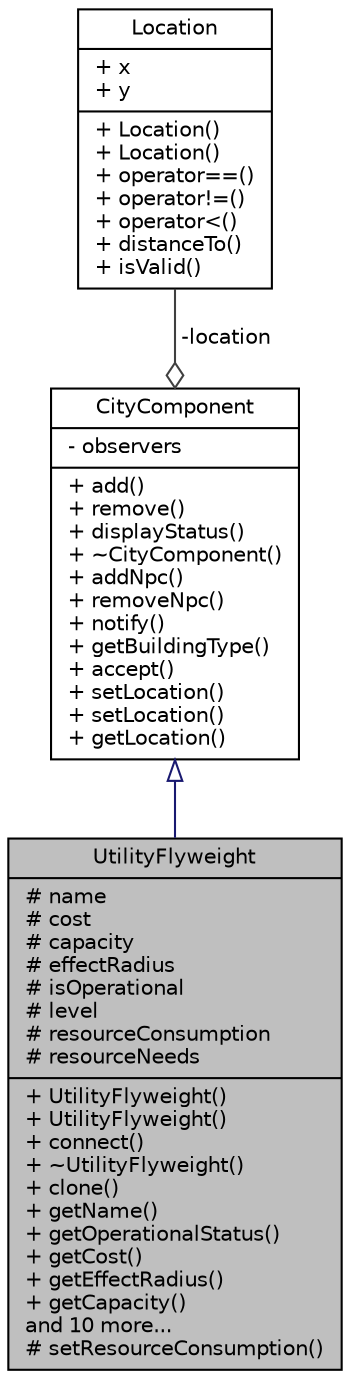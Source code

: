 digraph "UtilityFlyweight"
{
 // LATEX_PDF_SIZE
  edge [fontname="Helvetica",fontsize="10",labelfontname="Helvetica",labelfontsize="10"];
  node [fontname="Helvetica",fontsize="10",shape=record];
  Node1 [label="{UtilityFlyweight\n|# name\l# cost\l# capacity\l# effectRadius\l# isOperational\l# level\l# resourceConsumption\l# resourceNeeds\l|+ UtilityFlyweight()\l+ UtilityFlyweight()\l+ connect()\l+ ~UtilityFlyweight()\l+ clone()\l+ getName()\l+ getOperationalStatus()\l+ getCost()\l+ getEffectRadius()\l+ getCapacity()\land 10 more...\l# setResourceConsumption()\l}",height=0.2,width=0.4,color="black", fillcolor="grey75", style="filled", fontcolor="black",tooltip="Abstract base class for utility components, providing shared functionality."];
  Node2 -> Node1 [dir="back",color="midnightblue",fontsize="10",style="solid",arrowtail="onormal",fontname="Helvetica"];
  Node2 [label="{CityComponent\n|- observers\l|+ add()\l+ remove()\l+ displayStatus()\l+ ~CityComponent()\l+ addNpc()\l+ removeNpc()\l+ notify()\l+ getBuildingType()\l+ accept()\l+ setLocation()\l+ setLocation()\l+ getLocation()\l}",height=0.2,width=0.4,color="black", fillcolor="white", style="filled",URL="$classCityComponent.html",tooltip="Abstract base class representing a component of a city."];
  Node3 -> Node2 [color="grey25",fontsize="10",style="solid",label=" -location" ,arrowhead="odiamond",fontname="Helvetica"];
  Node3 [label="{Location\n|+ x\l+ y\l|+ Location()\l+ Location()\l+ operator==()\l+ operator!=()\l+ operator\<()\l+ distanceTo()\l+ isValid()\l}",height=0.2,width=0.4,color="black", fillcolor="white", style="filled",URL="$structLocation.html",tooltip="Represents a 2D coordinate location on a grid."];
}
